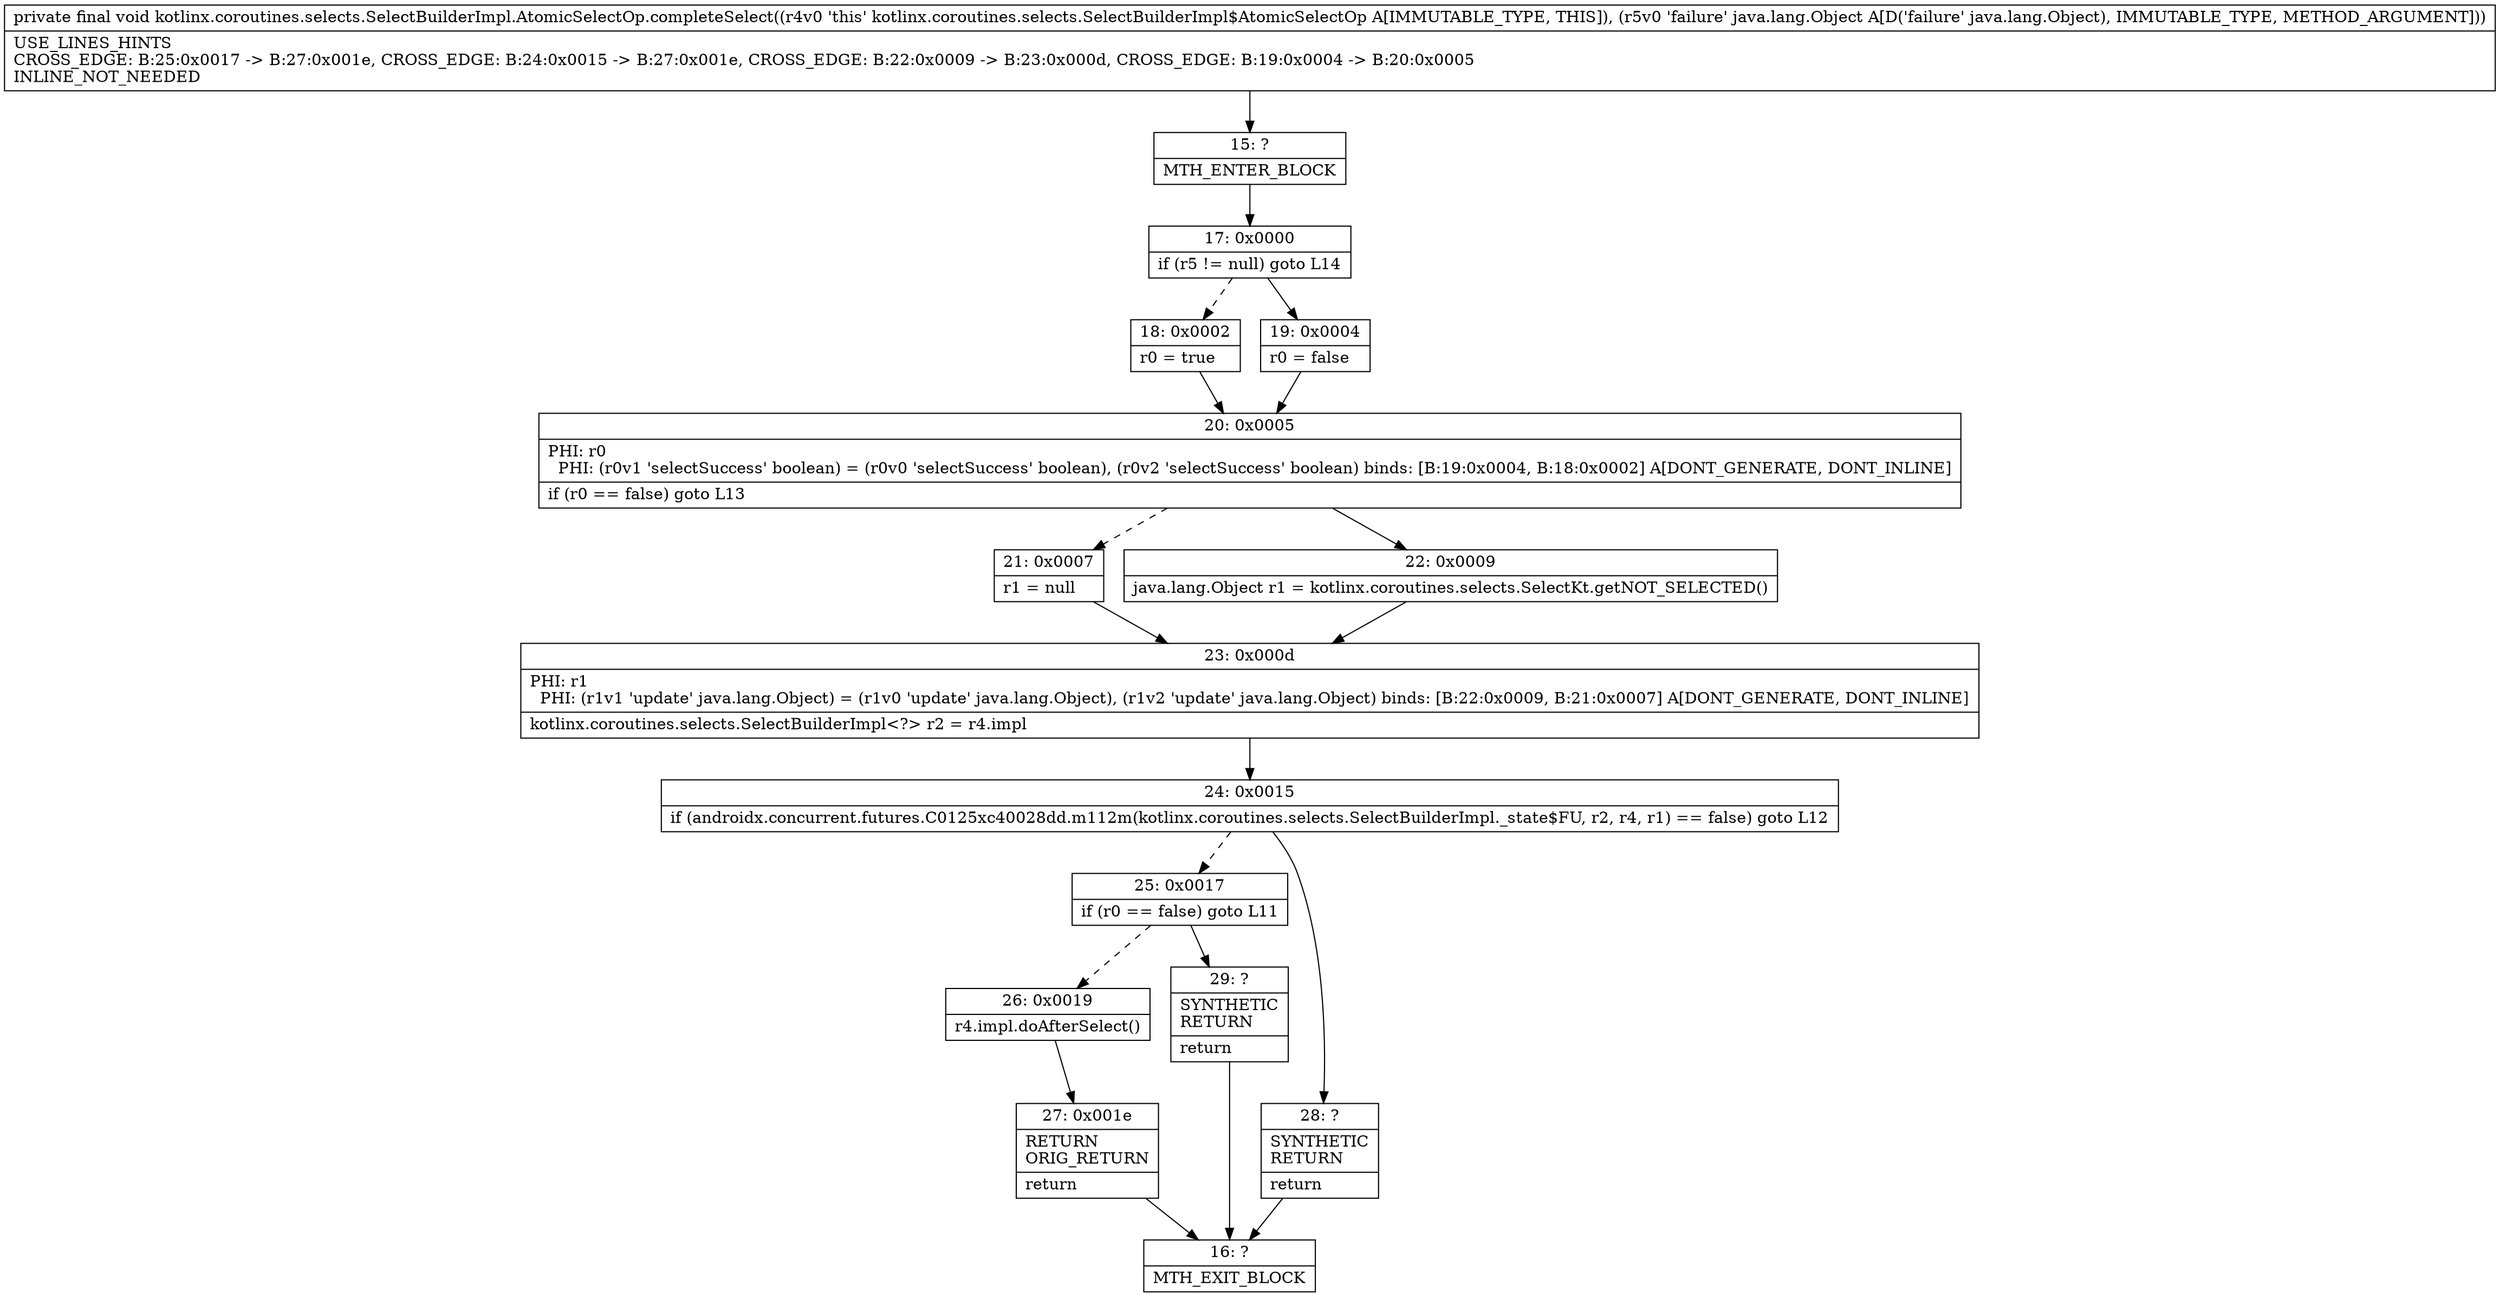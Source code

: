 digraph "CFG forkotlinx.coroutines.selects.SelectBuilderImpl.AtomicSelectOp.completeSelect(Ljava\/lang\/Object;)V" {
Node_15 [shape=record,label="{15\:\ ?|MTH_ENTER_BLOCK\l}"];
Node_17 [shape=record,label="{17\:\ 0x0000|if (r5 != null) goto L14\l}"];
Node_18 [shape=record,label="{18\:\ 0x0002|r0 = true\l}"];
Node_20 [shape=record,label="{20\:\ 0x0005|PHI: r0 \l  PHI: (r0v1 'selectSuccess' boolean) = (r0v0 'selectSuccess' boolean), (r0v2 'selectSuccess' boolean) binds: [B:19:0x0004, B:18:0x0002] A[DONT_GENERATE, DONT_INLINE]\l|if (r0 == false) goto L13\l}"];
Node_21 [shape=record,label="{21\:\ 0x0007|r1 = null\l}"];
Node_23 [shape=record,label="{23\:\ 0x000d|PHI: r1 \l  PHI: (r1v1 'update' java.lang.Object) = (r1v0 'update' java.lang.Object), (r1v2 'update' java.lang.Object) binds: [B:22:0x0009, B:21:0x0007] A[DONT_GENERATE, DONT_INLINE]\l|kotlinx.coroutines.selects.SelectBuilderImpl\<?\> r2 = r4.impl\l}"];
Node_24 [shape=record,label="{24\:\ 0x0015|if (androidx.concurrent.futures.C0125xc40028dd.m112m(kotlinx.coroutines.selects.SelectBuilderImpl._state$FU, r2, r4, r1) == false) goto L12\l}"];
Node_25 [shape=record,label="{25\:\ 0x0017|if (r0 == false) goto L11\l}"];
Node_26 [shape=record,label="{26\:\ 0x0019|r4.impl.doAfterSelect()\l}"];
Node_27 [shape=record,label="{27\:\ 0x001e|RETURN\lORIG_RETURN\l|return\l}"];
Node_16 [shape=record,label="{16\:\ ?|MTH_EXIT_BLOCK\l}"];
Node_29 [shape=record,label="{29\:\ ?|SYNTHETIC\lRETURN\l|return\l}"];
Node_28 [shape=record,label="{28\:\ ?|SYNTHETIC\lRETURN\l|return\l}"];
Node_22 [shape=record,label="{22\:\ 0x0009|java.lang.Object r1 = kotlinx.coroutines.selects.SelectKt.getNOT_SELECTED()\l}"];
Node_19 [shape=record,label="{19\:\ 0x0004|r0 = false\l}"];
MethodNode[shape=record,label="{private final void kotlinx.coroutines.selects.SelectBuilderImpl.AtomicSelectOp.completeSelect((r4v0 'this' kotlinx.coroutines.selects.SelectBuilderImpl$AtomicSelectOp A[IMMUTABLE_TYPE, THIS]), (r5v0 'failure' java.lang.Object A[D('failure' java.lang.Object), IMMUTABLE_TYPE, METHOD_ARGUMENT]))  | USE_LINES_HINTS\lCROSS_EDGE: B:25:0x0017 \-\> B:27:0x001e, CROSS_EDGE: B:24:0x0015 \-\> B:27:0x001e, CROSS_EDGE: B:22:0x0009 \-\> B:23:0x000d, CROSS_EDGE: B:19:0x0004 \-\> B:20:0x0005\lINLINE_NOT_NEEDED\l}"];
MethodNode -> Node_15;Node_15 -> Node_17;
Node_17 -> Node_18[style=dashed];
Node_17 -> Node_19;
Node_18 -> Node_20;
Node_20 -> Node_21[style=dashed];
Node_20 -> Node_22;
Node_21 -> Node_23;
Node_23 -> Node_24;
Node_24 -> Node_25[style=dashed];
Node_24 -> Node_28;
Node_25 -> Node_26[style=dashed];
Node_25 -> Node_29;
Node_26 -> Node_27;
Node_27 -> Node_16;
Node_29 -> Node_16;
Node_28 -> Node_16;
Node_22 -> Node_23;
Node_19 -> Node_20;
}

